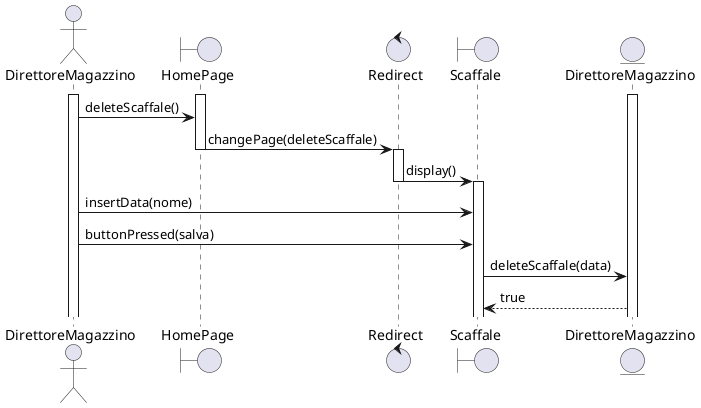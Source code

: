 @startuml

    actor DirettoreMagazzino
    boundary HomePage
    control Redirect
    boundary Scaffale
    entity DirettoreMagazzino as DirettoreMagazzinoE


    activate DirettoreMagazzino 
    activate DirettoreMagazzinoE
    activate HomePage
    DirettoreMagazzino -> HomePage : deleteScaffale()
    HomePage -> Redirect : changePage(deleteScaffale)
    deactivate HomePage
    activate Redirect
    Redirect -> Scaffale : display()
    deactivate Redirect
    activate Scaffale 
    DirettoreMagazzino -> Scaffale : insertData(nome)
    DirettoreMagazzino -> Scaffale : buttonPressed(salva)
    Scaffale -> DirettoreMagazzinoE : deleteScaffale(data)
    DirettoreMagazzinoE --> Scaffale : true


@enduml